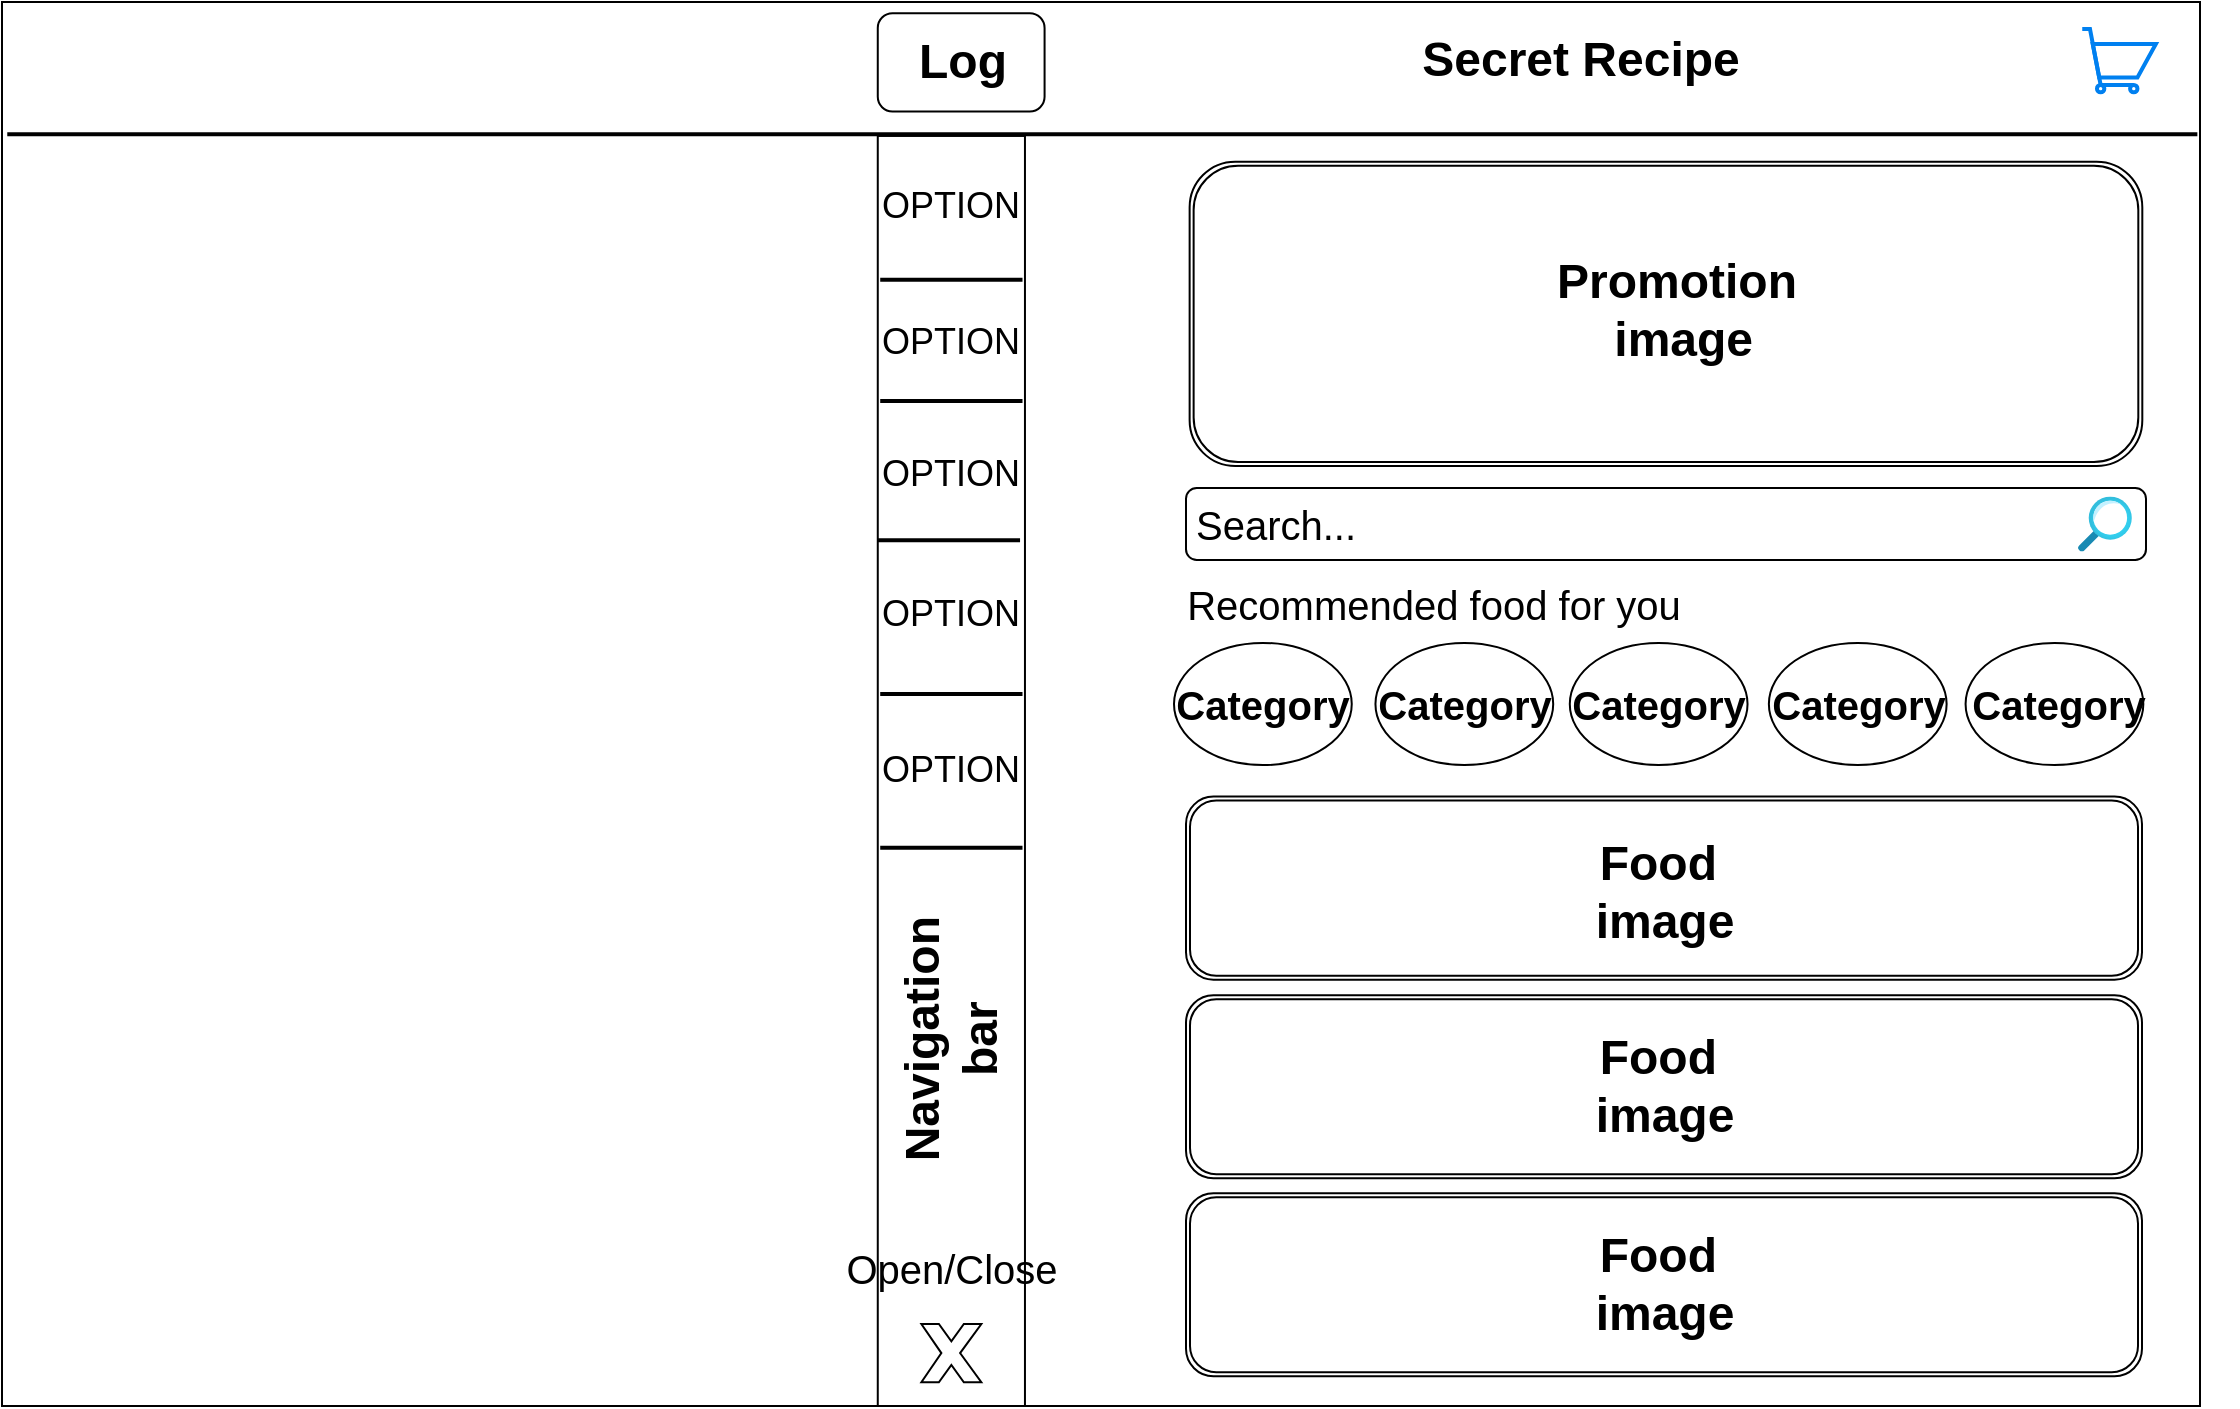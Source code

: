 <mxfile version="24.7.10">
  <diagram name="Page-1" id="hPOh9uv4Xi-a1cSwoiG5">
    <mxGraphModel dx="1834" dy="1186" grid="0" gridSize="10" guides="1" tooltips="1" connect="1" arrows="1" fold="1" page="0" pageScale="1" pageWidth="850" pageHeight="1100" math="0" shadow="0">
      <root>
        <mxCell id="0" />
        <mxCell id="1" parent="0" />
        <mxCell id="TidTo2rOgOH8y78XN5G_-71" value="" style="group" parent="1" vertex="1" connectable="0">
          <mxGeometry x="-317" y="-137" width="1115" height="702" as="geometry" />
        </mxCell>
        <mxCell id="TidTo2rOgOH8y78XN5G_-4" value="" style="rounded=0;whiteSpace=wrap;html=1;" parent="TidTo2rOgOH8y78XN5G_-71" vertex="1">
          <mxGeometry width="1099" height="702" as="geometry" />
        </mxCell>
        <mxCell id="TidTo2rOgOH8y78XN5G_-7" value="" style="line;strokeWidth=2;html=1;" parent="TidTo2rOgOH8y78XN5G_-71" vertex="1">
          <mxGeometry x="2.635" y="58.745" width="1095.047" height="14.686" as="geometry" />
        </mxCell>
        <mxCell id="TidTo2rOgOH8y78XN5G_-9" value="Secret Recipe" style="text;strokeColor=none;fillColor=none;html=1;fontSize=24;fontStyle=1;verticalAlign=middle;align=center;" parent="TidTo2rOgOH8y78XN5G_-71" vertex="1">
          <mxGeometry x="723.406" y="0.001" width="131.775" height="58.745" as="geometry" />
        </mxCell>
        <mxCell id="TidTo2rOgOH8y78XN5G_-65" value="" style="group" parent="TidTo2rOgOH8y78XN5G_-71" vertex="1" connectable="0">
          <mxGeometry x="592" y="397.3" width="478" height="289.82" as="geometry" />
        </mxCell>
        <mxCell id="TidTo2rOgOH8y78XN5G_-77" value="" style="group" parent="TidTo2rOgOH8y78XN5G_-65" vertex="1" connectable="0">
          <mxGeometry width="478" height="289.82" as="geometry" />
        </mxCell>
        <mxCell id="TidTo2rOgOH8y78XN5G_-61" value="" style="shape=ext;double=1;rounded=1;whiteSpace=wrap;html=1;" parent="TidTo2rOgOH8y78XN5G_-77" vertex="1">
          <mxGeometry width="478" height="91.551" as="geometry" />
        </mxCell>
        <mxCell id="TidTo2rOgOH8y78XN5G_-62" value="" style="shape=ext;double=1;rounded=1;whiteSpace=wrap;html=1;" parent="TidTo2rOgOH8y78XN5G_-77" vertex="1">
          <mxGeometry y="99.276" width="478" height="91.551" as="geometry" />
        </mxCell>
        <mxCell id="TidTo2rOgOH8y78XN5G_-63" value="" style="shape=ext;double=1;rounded=1;whiteSpace=wrap;html=1;" parent="TidTo2rOgOH8y78XN5G_-77" vertex="1">
          <mxGeometry y="198.269" width="478" height="91.551" as="geometry" />
        </mxCell>
        <mxCell id="TidTo2rOgOH8y78XN5G_-74" value="Food&amp;nbsp;&lt;div&gt;image&lt;/div&gt;" style="text;strokeColor=none;fillColor=none;html=1;fontSize=24;fontStyle=1;verticalAlign=middle;align=center;" parent="TidTo2rOgOH8y78XN5G_-77" vertex="1">
          <mxGeometry x="74.172" y="27.662" width="329.655" height="41.015" as="geometry" />
        </mxCell>
        <mxCell id="TidTo2rOgOH8y78XN5G_-73" value="Food&amp;nbsp;&lt;div&gt;image&lt;/div&gt;" style="text;strokeColor=none;fillColor=none;html=1;fontSize=24;fontStyle=1;verticalAlign=middle;align=center;" parent="TidTo2rOgOH8y78XN5G_-77" vertex="1">
          <mxGeometry x="74.172" y="124.406" width="329.655" height="41.015" as="geometry" />
        </mxCell>
        <mxCell id="TidTo2rOgOH8y78XN5G_-72" value="Food&amp;nbsp;&lt;div&gt;image&lt;/div&gt;" style="text;strokeColor=none;fillColor=none;html=1;fontSize=24;fontStyle=1;verticalAlign=middle;align=center;" parent="TidTo2rOgOH8y78XN5G_-77" vertex="1">
          <mxGeometry x="74.172" y="223.54" width="329.655" height="41.015" as="geometry" />
        </mxCell>
        <mxCell id="TidTo2rOgOH8y78XN5G_-75" value="" style="group" parent="TidTo2rOgOH8y78XN5G_-71" vertex="1" connectable="0">
          <mxGeometry x="557" y="62" width="561" height="170" as="geometry" />
        </mxCell>
        <mxCell id="TidTo2rOgOH8y78XN5G_-67" value="" style="shape=ext;double=1;rounded=1;whiteSpace=wrap;html=1;" parent="TidTo2rOgOH8y78XN5G_-75" vertex="1">
          <mxGeometry x="36.813" y="17.83" width="476.34" height="152.17" as="geometry" />
        </mxCell>
        <mxCell id="TidTo2rOgOH8y78XN5G_-66" value="Promotion&lt;div&gt;&amp;nbsp;image&lt;/div&gt;" style="text;strokeColor=none;fillColor=none;html=1;fontSize=24;fontStyle=1;verticalAlign=middle;align=center;" parent="TidTo2rOgOH8y78XN5G_-75" vertex="1">
          <mxGeometry x="149.419" y="69.504" width="262.122" height="44.23" as="geometry" />
        </mxCell>
        <mxCell id="5HUyDwjAsFl6zSztykZO-4" value="" style="group" parent="TidTo2rOgOH8y78XN5G_-71" vertex="1" connectable="0">
          <mxGeometry x="437.883" y="66.975" width="106.097" height="635.025" as="geometry" />
        </mxCell>
        <mxCell id="TidTo2rOgOH8y78XN5G_-90" value="" style="rounded=0;whiteSpace=wrap;html=1;" parent="5HUyDwjAsFl6zSztykZO-4" vertex="1">
          <mxGeometry width="73.594" height="635.025" as="geometry" />
        </mxCell>
        <mxCell id="TidTo2rOgOH8y78XN5G_-124" value="" style="group" parent="5HUyDwjAsFl6zSztykZO-4" vertex="1" connectable="0">
          <mxGeometry y="65.735" width="88.117" height="296.428" as="geometry" />
        </mxCell>
        <mxCell id="TidTo2rOgOH8y78XN5G_-92" value="" style="line;strokeWidth=2;html=1;" parent="TidTo2rOgOH8y78XN5G_-124" vertex="1">
          <mxGeometry x="1.227" y="60.538" width="71.141" height="12.403" as="geometry" />
        </mxCell>
        <mxCell id="TidTo2rOgOH8y78XN5G_-117" value="" style="line;strokeWidth=2;html=1;" parent="TidTo2rOgOH8y78XN5G_-124" vertex="1">
          <mxGeometry y="130.23" width="71.141" height="12.403" as="geometry" />
        </mxCell>
        <mxCell id="TidTo2rOgOH8y78XN5G_-120" value="" style="line;strokeWidth=2;html=1;" parent="TidTo2rOgOH8y78XN5G_-124" vertex="1">
          <mxGeometry x="1.227" y="207.127" width="71.141" height="12.403" as="geometry" />
        </mxCell>
        <mxCell id="TidTo2rOgOH8y78XN5G_-121" value="" style="line;strokeWidth=2;html=1;" parent="TidTo2rOgOH8y78XN5G_-124" vertex="1">
          <mxGeometry x="1.227" y="284.025" width="71.141" height="12.403" as="geometry" />
        </mxCell>
        <mxCell id="TidTo2rOgOH8y78XN5G_-122" value="" style="line;strokeWidth=2;html=1;" parent="TidTo2rOgOH8y78XN5G_-124" vertex="1">
          <mxGeometry x="1.227" width="71.141" height="12.403" as="geometry" />
        </mxCell>
        <mxCell id="TidTo2rOgOH8y78XN5G_-125" value="Navigation&lt;div&gt;bar&lt;/div&gt;" style="text;strokeColor=none;fillColor=none;html=1;fontSize=24;fontStyle=1;verticalAlign=middle;align=center;rotation=-90;" parent="5HUyDwjAsFl6zSztykZO-4" vertex="1">
          <mxGeometry x="-32.505" y="429.023" width="138.602" height="46.312" as="geometry" />
        </mxCell>
        <mxCell id="ef_NKi3vWta91qS7X8Y2-1" value="OPTION" style="text;strokeColor=none;align=center;fillColor=none;html=1;verticalAlign=middle;whiteSpace=wrap;rounded=0;fontSize=18;" parent="5HUyDwjAsFl6zSztykZO-4" vertex="1">
          <mxGeometry x="-19.703" y="291.015" width="113" height="53" as="geometry" />
        </mxCell>
        <mxCell id="ef_NKi3vWta91qS7X8Y2-2" value="OPTION" style="text;strokeColor=none;align=center;fillColor=none;html=1;verticalAlign=middle;whiteSpace=wrap;rounded=0;fontSize=18;" parent="5HUyDwjAsFl6zSztykZO-4" vertex="1">
          <mxGeometry x="-19.703" y="212.025" width="113" height="53" as="geometry" />
        </mxCell>
        <mxCell id="ef_NKi3vWta91qS7X8Y2-3" value="OPTION" style="text;strokeColor=none;align=center;fillColor=none;html=1;verticalAlign=middle;whiteSpace=wrap;rounded=0;fontSize=18;" parent="5HUyDwjAsFl6zSztykZO-4" vertex="1">
          <mxGeometry x="-19.703" y="142.025" width="113" height="53" as="geometry" />
        </mxCell>
        <mxCell id="ef_NKi3vWta91qS7X8Y2-4" value="OPTION" style="text;strokeColor=none;align=center;fillColor=none;html=1;verticalAlign=middle;whiteSpace=wrap;rounded=0;fontSize=18;" parent="5HUyDwjAsFl6zSztykZO-4" vertex="1">
          <mxGeometry x="-19.703" y="76.025" width="113" height="53" as="geometry" />
        </mxCell>
        <mxCell id="ef_NKi3vWta91qS7X8Y2-5" value="OPTION" style="text;strokeColor=none;align=center;fillColor=none;html=1;verticalAlign=middle;whiteSpace=wrap;rounded=0;fontSize=18;" parent="5HUyDwjAsFl6zSztykZO-4" vertex="1">
          <mxGeometry x="-19.703" y="8.025" width="113" height="53" as="geometry" />
        </mxCell>
        <mxCell id="Tao8DP2jIyeEFqwNxk7D-1" value="Open/Close" style="text;strokeColor=none;align=center;fillColor=none;html=1;verticalAlign=middle;whiteSpace=wrap;rounded=0;fontSize=20;" vertex="1" parent="5HUyDwjAsFl6zSztykZO-4">
          <mxGeometry x="6.797" y="551.025" width="60" height="30" as="geometry" />
        </mxCell>
        <mxCell id="TidTo2rOgOH8y78XN5G_-128" value="" style="verticalLabelPosition=bottom;verticalAlign=top;html=1;shape=mxgraph.basic.x" parent="5HUyDwjAsFl6zSztykZO-4" vertex="1">
          <mxGeometry x="21.807" y="594.025" width="29.98" height="29.12" as="geometry" />
        </mxCell>
        <mxCell id="TidTo2rOgOH8y78XN5G_-134" value="" style="group" parent="TidTo2rOgOH8y78XN5G_-71" vertex="1" connectable="0">
          <mxGeometry x="437.883" y="5.581" width="83.406" height="49.214" as="geometry" />
        </mxCell>
        <mxCell id="TidTo2rOgOH8y78XN5G_-129" value="" style="rounded=1;whiteSpace=wrap;html=1;" parent="TidTo2rOgOH8y78XN5G_-134" vertex="1">
          <mxGeometry width="83.406" height="49.214" as="geometry" />
        </mxCell>
        <mxCell id="TidTo2rOgOH8y78XN5G_-131" value="Log" style="text;strokeColor=none;fillColor=none;html=1;fontSize=24;fontStyle=1;verticalAlign=middle;align=center;" parent="TidTo2rOgOH8y78XN5G_-134" vertex="1">
          <mxGeometry x="6.951" y="8.202" width="69.505" height="32.81" as="geometry" />
        </mxCell>
        <mxCell id="TidTo2rOgOH8y78XN5G_-135" value="" style="html=1;verticalLabelPosition=bottom;align=center;labelBackgroundColor=#ffffff;verticalAlign=top;strokeWidth=2;strokeColor=#0080F0;shadow=0;dashed=0;shape=mxgraph.ios7.icons.shopping_cart;" parent="TidTo2rOgOH8y78XN5G_-71" vertex="1">
          <mxGeometry x="1040.125" y="13.556" width="36.797" height="31.627" as="geometry" />
        </mxCell>
        <mxCell id="5HUyDwjAsFl6zSztykZO-1" value="" style="group" parent="TidTo2rOgOH8y78XN5G_-71" vertex="1" connectable="0">
          <mxGeometry x="586" y="320.45" width="484.67" height="61.09" as="geometry" />
        </mxCell>
        <mxCell id="5HUyDwjAsFl6zSztykZO-3" value="" style="group" parent="5HUyDwjAsFl6zSztykZO-1" vertex="1" connectable="0">
          <mxGeometry width="484.67" height="61.09" as="geometry" />
        </mxCell>
        <mxCell id="TidTo2rOgOH8y78XN5G_-80" value="" style="ellipse;whiteSpace=wrap;html=1;" parent="5HUyDwjAsFl6zSztykZO-3" vertex="1">
          <mxGeometry width="88.876" height="61.09" as="geometry" />
        </mxCell>
        <mxCell id="TidTo2rOgOH8y78XN5G_-84" value="" style="ellipse;whiteSpace=wrap;html=1;" parent="5HUyDwjAsFl6zSztykZO-3" vertex="1">
          <mxGeometry x="197.897" width="88.876" height="61.09" as="geometry" />
        </mxCell>
        <mxCell id="TidTo2rOgOH8y78XN5G_-83" value="" style="ellipse;whiteSpace=wrap;html=1;" parent="5HUyDwjAsFl6zSztykZO-3" vertex="1">
          <mxGeometry x="297.438" width="88.876" height="61.09" as="geometry" />
        </mxCell>
        <mxCell id="TidTo2rOgOH8y78XN5G_-82" value="" style="ellipse;whiteSpace=wrap;html=1;" parent="5HUyDwjAsFl6zSztykZO-3" vertex="1">
          <mxGeometry x="100.726" width="88.876" height="61.09" as="geometry" />
        </mxCell>
        <mxCell id="TidTo2rOgOH8y78XN5G_-81" value="" style="ellipse;whiteSpace=wrap;html=1;" parent="5HUyDwjAsFl6zSztykZO-3" vertex="1">
          <mxGeometry x="395.794" width="88.876" height="61.09" as="geometry" />
        </mxCell>
        <mxCell id="TidTo2rOgOH8y78XN5G_-86" value="Category" style="text;strokeColor=none;fillColor=none;html=1;fontSize=20;fontStyle=1;verticalAlign=middle;align=center;" parent="5HUyDwjAsFl6zSztykZO-3" vertex="1">
          <mxGeometry x="181.01" y="14.05" width="122.66" height="33" as="geometry" />
        </mxCell>
        <mxCell id="Tao8DP2jIyeEFqwNxk7D-3" value="Category" style="text;strokeColor=none;fillColor=none;html=1;fontSize=20;fontStyle=1;verticalAlign=middle;align=center;" vertex="1" parent="5HUyDwjAsFl6zSztykZO-3">
          <mxGeometry x="381" y="14.05" width="122.66" height="33" as="geometry" />
        </mxCell>
        <mxCell id="Tao8DP2jIyeEFqwNxk7D-4" value="Category" style="text;strokeColor=none;fillColor=none;html=1;fontSize=20;fontStyle=1;verticalAlign=middle;align=center;" vertex="1" parent="5HUyDwjAsFl6zSztykZO-3">
          <mxGeometry x="280.55" y="14.05" width="122.66" height="33" as="geometry" />
        </mxCell>
        <mxCell id="Tao8DP2jIyeEFqwNxk7D-5" value="Category" style="text;strokeColor=none;fillColor=none;html=1;fontSize=20;fontStyle=1;verticalAlign=middle;align=center;" vertex="1" parent="5HUyDwjAsFl6zSztykZO-3">
          <mxGeometry x="83.83" y="14.05" width="122.66" height="33" as="geometry" />
        </mxCell>
        <mxCell id="Tao8DP2jIyeEFqwNxk7D-6" value="Category" style="text;strokeColor=none;fillColor=none;html=1;fontSize=20;fontStyle=1;verticalAlign=middle;align=center;" vertex="1" parent="5HUyDwjAsFl6zSztykZO-3">
          <mxGeometry x="-16.89" y="14.05" width="122.66" height="33" as="geometry" />
        </mxCell>
        <mxCell id="Tao8DP2jIyeEFqwNxk7D-10" value="" style="group" vertex="1" connectable="0" parent="TidTo2rOgOH8y78XN5G_-71">
          <mxGeometry x="592" y="243" width="480" height="36" as="geometry" />
        </mxCell>
        <mxCell id="Tao8DP2jIyeEFqwNxk7D-7" value="" style="rounded=1;whiteSpace=wrap;html=1;" vertex="1" parent="Tao8DP2jIyeEFqwNxk7D-10">
          <mxGeometry width="480" height="36" as="geometry" />
        </mxCell>
        <mxCell id="Tao8DP2jIyeEFqwNxk7D-8" value="Search..." style="text;strokeColor=none;align=center;fillColor=none;html=1;verticalAlign=middle;whiteSpace=wrap;rounded=0;fontSize=20;" vertex="1" parent="Tao8DP2jIyeEFqwNxk7D-10">
          <mxGeometry x="15" y="3" width="60" height="30" as="geometry" />
        </mxCell>
        <mxCell id="Tao8DP2jIyeEFqwNxk7D-9" value="" style="image;aspect=fixed;html=1;points=[];align=center;fontSize=12;image=img/lib/azure2/general/Search.svg;" vertex="1" parent="Tao8DP2jIyeEFqwNxk7D-10">
          <mxGeometry x="446" y="4.29" width="27" height="27.42" as="geometry" />
        </mxCell>
        <mxCell id="Tao8DP2jIyeEFqwNxk7D-11" value="&lt;div style=&quot;font-size: 20px;&quot;&gt;Recommended food for you&lt;br style=&quot;font-size: 20px;&quot;&gt;&lt;/div&gt;" style="text;strokeColor=none;align=center;fillColor=none;html=1;verticalAlign=middle;whiteSpace=wrap;rounded=0;fontSize=20;" vertex="1" parent="TidTo2rOgOH8y78XN5G_-71">
          <mxGeometry x="567" y="286" width="298" height="30" as="geometry" />
        </mxCell>
      </root>
    </mxGraphModel>
  </diagram>
</mxfile>
